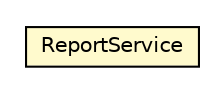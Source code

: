 #!/usr/local/bin/dot
#
# Class diagram 
# Generated by UMLGraph version R5_6-24-gf6e263 (http://www.umlgraph.org/)
#

digraph G {
	edge [fontname="Helvetica",fontsize=10,labelfontname="Helvetica",labelfontsize=10];
	node [fontname="Helvetica",fontsize=10,shape=plaintext];
	nodesep=0.25;
	ranksep=0.5;
	rankdir=LR;
	// com.gwtplatform.carstore.server.service.ReportService
	c331587 [label=<<table title="com.gwtplatform.carstore.server.service.ReportService" border="0" cellborder="1" cellspacing="0" cellpadding="2" port="p" bgcolor="lemonChiffon" href="./ReportService.html">
		<tr><td><table border="0" cellspacing="0" cellpadding="1">
<tr><td align="center" balign="center"> ReportService </td></tr>
		</table></td></tr>
		</table>>, URL="./ReportService.html", fontname="Helvetica", fontcolor="black", fontsize=10.0];
}

